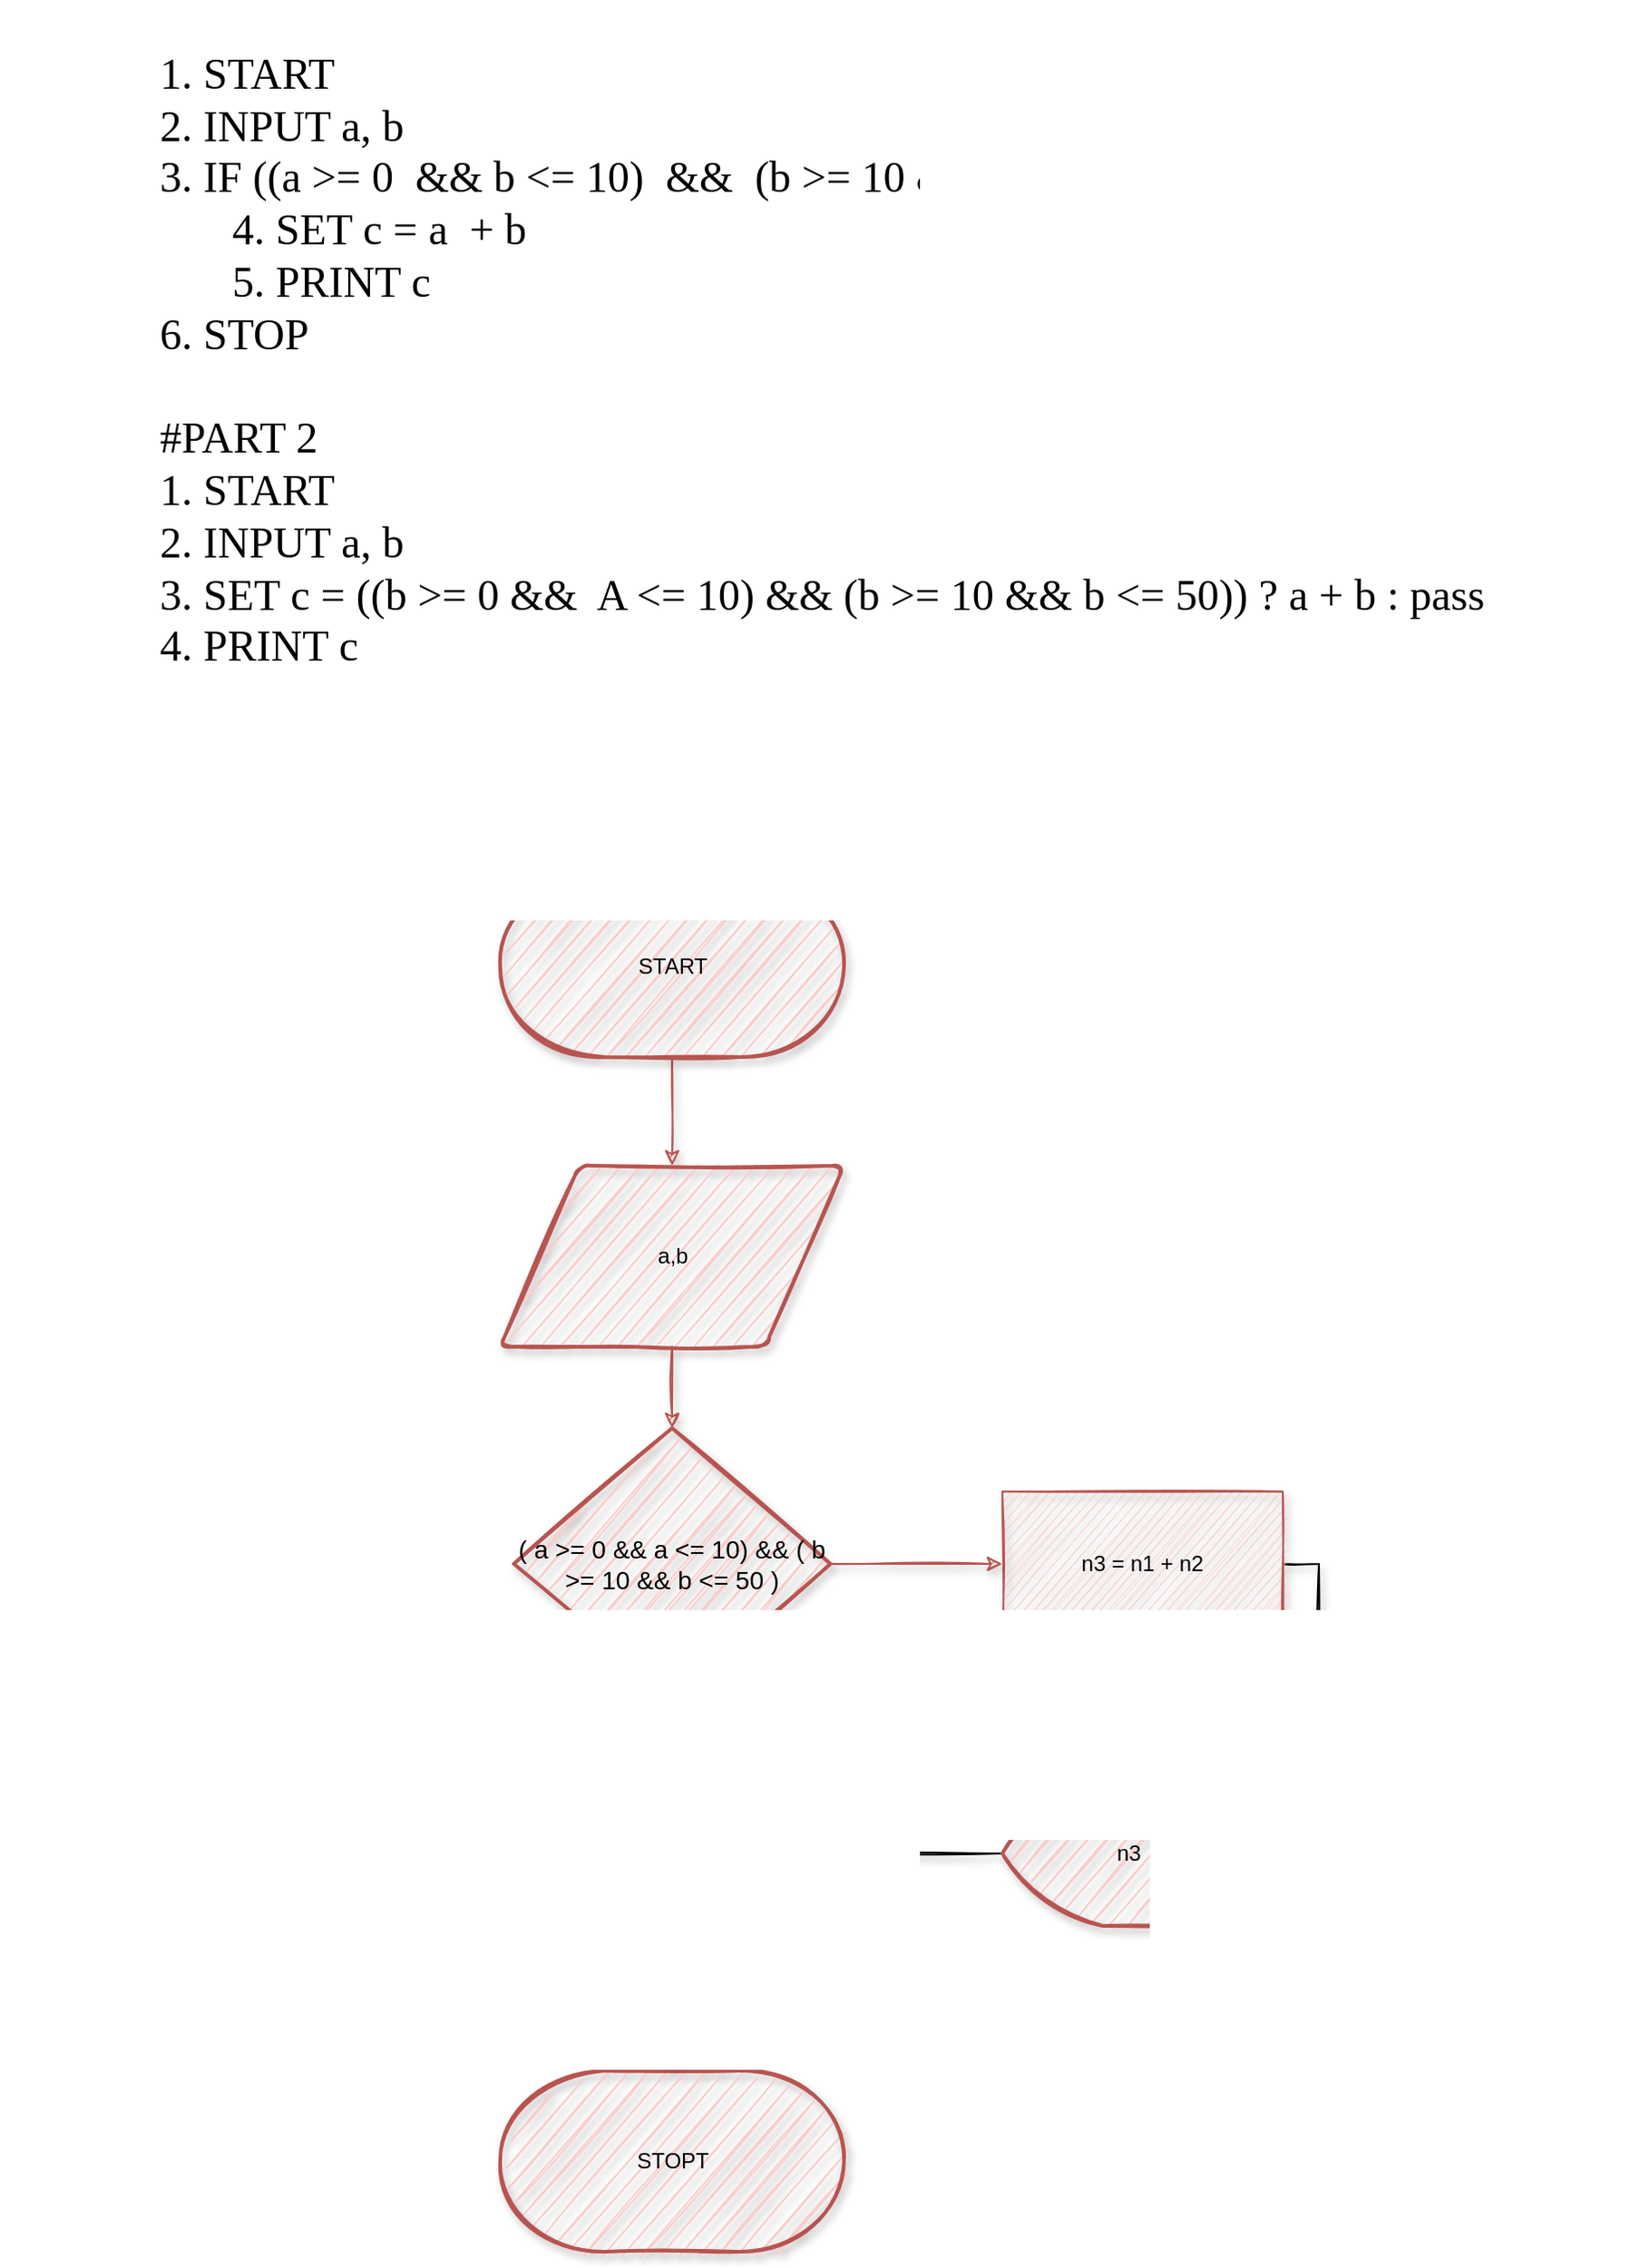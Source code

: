 <mxfile version="13.6.2" type="github">
  <diagram id="pGx5AdT3UYkQI-FQj58n" name="Page-1">
    <mxGraphModel dx="1865" dy="1749" grid="1" gridSize="10" guides="1" tooltips="1" connect="1" arrows="1" fold="1" page="1" pageScale="1" pageWidth="827" pageHeight="1169" math="0" shadow="0">
      <root>
        <mxCell id="0" />
        <mxCell id="1" parent="0" />
        <mxCell id="hgjF582KHL1LKC2YwlZ6-16" style="edgeStyle=orthogonalEdgeStyle;rounded=0;orthogonalLoop=1;jettySize=auto;html=1;exitX=0.5;exitY=1;exitDx=0;exitDy=0;exitPerimeter=0;entryX=0.5;entryY=0;entryDx=0;entryDy=0;fillColor=#f8cecc;strokeColor=#b85450;sketch=1;shadow=1;" edge="1" parent="1" source="hgjF582KHL1LKC2YwlZ6-2" target="hgjF582KHL1LKC2YwlZ6-5">
          <mxGeometry relative="1" as="geometry" />
        </mxCell>
        <mxCell id="hgjF582KHL1LKC2YwlZ6-2" value="START" style="strokeWidth=2;html=1;shape=mxgraph.flowchart.terminator;whiteSpace=wrap;fillColor=#f8cecc;strokeColor=#b85450;sketch=1;shadow=1;" vertex="1" parent="1">
          <mxGeometry x="242.5" y="-70" width="190" height="100" as="geometry" />
        </mxCell>
        <mxCell id="hgjF582KHL1LKC2YwlZ6-3" value="STOPT" style="strokeWidth=2;html=1;shape=mxgraph.flowchart.terminator;whiteSpace=wrap;fillColor=#f8cecc;strokeColor=#b85450;sketch=1;shadow=1;" vertex="1" parent="1">
          <mxGeometry x="242.5" y="590" width="190" height="100" as="geometry" />
        </mxCell>
        <mxCell id="hgjF582KHL1LKC2YwlZ6-17" style="edgeStyle=orthogonalEdgeStyle;rounded=0;orthogonalLoop=1;jettySize=auto;html=1;exitX=0.5;exitY=1;exitDx=0;exitDy=0;entryX=0.5;entryY=0;entryDx=0;entryDy=0;entryPerimeter=0;fillColor=#f8cecc;strokeColor=#b85450;sketch=1;shadow=1;" edge="1" parent="1" source="hgjF582KHL1LKC2YwlZ6-5" target="hgjF582KHL1LKC2YwlZ6-13">
          <mxGeometry relative="1" as="geometry" />
        </mxCell>
        <mxCell id="hgjF582KHL1LKC2YwlZ6-5" value="a,b" style="shape=parallelogram;html=1;strokeWidth=2;perimeter=parallelogramPerimeter;whiteSpace=wrap;rounded=1;arcSize=12;size=0.23;fillColor=#f8cecc;strokeColor=#b85450;sketch=1;shadow=1;" vertex="1" parent="1">
          <mxGeometry x="242.5" y="90" width="190" height="100" as="geometry" />
        </mxCell>
        <mxCell id="hgjF582KHL1LKC2YwlZ6-28" style="edgeStyle=orthogonalEdgeStyle;rounded=0;sketch=1;orthogonalLoop=1;jettySize=auto;html=1;exitX=1;exitY=0.5;exitDx=0;exitDy=0;entryX=0.997;entryY=0.65;entryDx=0;entryDy=0;entryPerimeter=0;shadow=1;" edge="1" parent="1" source="hgjF582KHL1LKC2YwlZ6-12" target="hgjF582KHL1LKC2YwlZ6-25">
          <mxGeometry relative="1" as="geometry" />
        </mxCell>
        <mxCell id="hgjF582KHL1LKC2YwlZ6-12" value="n3 = n1 + n2" style="rounded=0;whiteSpace=wrap;html=1;fillColor=#f8cecc;strokeColor=#b85450;sketch=1;shadow=1;" vertex="1" parent="1">
          <mxGeometry x="520" y="270" width="155" height="80" as="geometry" />
        </mxCell>
        <mxCell id="hgjF582KHL1LKC2YwlZ6-18" style="edgeStyle=orthogonalEdgeStyle;rounded=0;orthogonalLoop=1;jettySize=auto;html=1;exitX=1;exitY=0.5;exitDx=0;exitDy=0;exitPerimeter=0;entryX=0;entryY=0.5;entryDx=0;entryDy=0;fillColor=#f8cecc;strokeColor=#b85450;sketch=1;shadow=1;" edge="1" parent="1" source="hgjF582KHL1LKC2YwlZ6-13" target="hgjF582KHL1LKC2YwlZ6-12">
          <mxGeometry relative="1" as="geometry" />
        </mxCell>
        <mxCell id="hgjF582KHL1LKC2YwlZ6-20" style="edgeStyle=orthogonalEdgeStyle;rounded=0;orthogonalLoop=1;jettySize=auto;html=1;exitX=0.5;exitY=1;exitDx=0;exitDy=0;exitPerimeter=0;entryX=0.5;entryY=0;entryDx=0;entryDy=0;fillColor=#f8cecc;strokeColor=#b85450;sketch=1;shadow=1;" edge="1" parent="1" source="hgjF582KHL1LKC2YwlZ6-13" target="hgjF582KHL1LKC2YwlZ6-15">
          <mxGeometry relative="1" as="geometry" />
        </mxCell>
        <mxCell id="hgjF582KHL1LKC2YwlZ6-13" value="&lt;font style=&quot;font-size: 14px&quot;&gt;( a &amp;gt;= 0 &amp;amp;&amp;amp; a &amp;lt;= 10) &amp;amp;&amp;amp; ( b &amp;gt;= 10 &amp;amp;&amp;amp; b &amp;lt;= 50 )&lt;/font&gt;" style="strokeWidth=2;html=1;shape=mxgraph.flowchart.decision;whiteSpace=wrap;fillColor=#f8cecc;strokeColor=#b85450;sketch=1;shadow=1;" vertex="1" parent="1">
          <mxGeometry x="250" y="235" width="175" height="150" as="geometry" />
        </mxCell>
        <mxCell id="hgjF582KHL1LKC2YwlZ6-22" style="edgeStyle=orthogonalEdgeStyle;rounded=0;orthogonalLoop=1;jettySize=auto;html=1;exitX=0.5;exitY=1;exitDx=0;exitDy=0;entryX=0.5;entryY=0;entryDx=0;entryDy=0;entryPerimeter=0;fillColor=#f8cecc;strokeColor=#b85450;sketch=1;shadow=1;" edge="1" parent="1" source="hgjF582KHL1LKC2YwlZ6-15" target="hgjF582KHL1LKC2YwlZ6-3">
          <mxGeometry relative="1" as="geometry" />
        </mxCell>
        <mxCell id="hgjF582KHL1LKC2YwlZ6-15" value="" style="ellipse;whiteSpace=wrap;html=1;aspect=fixed;fillColor=#f8cecc;strokeColor=#b85450;sketch=1;shadow=1;" vertex="1" parent="1">
          <mxGeometry x="297.5" y="430" width="80" height="80" as="geometry" />
        </mxCell>
        <mxCell id="hgjF582KHL1LKC2YwlZ6-24" value="&lt;div style=&quot;text-align: left ; font-size: 24px&quot;&gt;&lt;font style=&quot;font-size: 24px&quot; face=&quot;Comic Sans MS&quot;&gt;1. START&lt;/font&gt;&lt;/div&gt;&lt;div style=&quot;text-align: left ; font-size: 24px&quot;&gt;&lt;span&gt;&lt;font style=&quot;font-size: 24px&quot; face=&quot;Comic Sans MS&quot;&gt;2. INPUT a, b&lt;/font&gt;&lt;/span&gt;&lt;/div&gt;&lt;div style=&quot;text-align: left ; font-size: 24px&quot;&gt;&lt;span&gt;&lt;font style=&quot;font-size: 24px&quot; face=&quot;Comic Sans MS&quot;&gt;3. IF ((a &amp;gt;= 0&amp;nbsp; &amp;amp;&amp;amp; b &amp;lt;= 10)&amp;nbsp; &amp;amp;&amp;amp;&amp;nbsp; (b &amp;gt;= 10 &amp;amp;&amp;amp; b &amp;lt; = 50))&amp;nbsp;&lt;/font&gt;&lt;/span&gt;&lt;/div&gt;&lt;blockquote style=&quot;margin: 0px 0px 0px 40px ; border: none ; padding: 0px ; font-size: 24px&quot;&gt;&lt;div style=&quot;text-align: left&quot;&gt;&lt;span&gt;&lt;font style=&quot;font-size: 24px&quot; face=&quot;Comic Sans MS&quot;&gt;4. SET c = a&amp;nbsp; + b&lt;/font&gt;&lt;/span&gt;&lt;/div&gt;&lt;/blockquote&gt;&lt;blockquote style=&quot;margin: 0px 0px 0px 40px ; border: none ; padding: 0px ; font-size: 24px&quot;&gt;&lt;div style=&quot;text-align: left&quot;&gt;&lt;span&gt;&lt;font style=&quot;font-size: 24px&quot; face=&quot;Comic Sans MS&quot;&gt;5. PRINT c&lt;/font&gt;&lt;/span&gt;&lt;/div&gt;&lt;/blockquote&gt;&lt;div style=&quot;text-align: left ; font-size: 24px&quot;&gt;&lt;font style=&quot;font-size: 24px&quot; face=&quot;Comic Sans MS&quot;&gt;6. STOP&lt;/font&gt;&lt;/div&gt;&lt;div style=&quot;text-align: left ; font-size: 24px&quot;&gt;&lt;font style=&quot;font-size: 24px&quot; face=&quot;Comic Sans MS&quot;&gt;&lt;br&gt;&lt;/font&gt;&lt;/div&gt;&lt;div style=&quot;text-align: left ; font-size: 24px&quot;&gt;&lt;font style=&quot;font-size: 24px&quot; face=&quot;Comic Sans MS&quot;&gt;#PART 2&lt;/font&gt;&lt;/div&gt;&lt;div style=&quot;text-align: left ; font-size: 24px&quot;&gt;&lt;font style=&quot;font-size: 24px&quot; face=&quot;Comic Sans MS&quot;&gt;1. START&lt;/font&gt;&lt;/div&gt;&lt;div style=&quot;text-align: left ; font-size: 24px&quot;&gt;&lt;font style=&quot;font-size: 24px&quot; face=&quot;Comic Sans MS&quot;&gt;2. INPUT a, b&lt;/font&gt;&lt;/div&gt;&lt;div style=&quot;text-align: left ; font-size: 24px&quot;&gt;&lt;font style=&quot;font-size: 24px&quot; face=&quot;Comic Sans MS&quot;&gt;3. SET c = ((b &amp;gt;= 0 &amp;amp;&amp;amp;&amp;nbsp; A &amp;lt;= 10) &amp;amp;&amp;amp; (b &amp;gt;= 10 &amp;amp;&amp;amp; b &amp;lt;= 50)) ? a + b : pass&lt;/font&gt;&lt;/div&gt;&lt;div style=&quot;text-align: left ; font-size: 24px&quot;&gt;&lt;font style=&quot;font-size: 24px&quot; face=&quot;Comic Sans MS&quot;&gt;4. PRINT c&lt;/font&gt;&lt;/div&gt;" style="text;html=1;strokeColor=none;fillColor=none;align=center;verticalAlign=middle;whiteSpace=wrap;rounded=0;shadow=1;" vertex="1" parent="1">
          <mxGeometry x="-30" y="-550" width="901" height="390" as="geometry" />
        </mxCell>
        <mxCell id="hgjF582KHL1LKC2YwlZ6-29" style="edgeStyle=orthogonalEdgeStyle;rounded=0;sketch=1;orthogonalLoop=1;jettySize=auto;html=1;exitX=0;exitY=0.5;exitDx=0;exitDy=0;exitPerimeter=0;entryX=1;entryY=0.5;entryDx=0;entryDy=0;shadow=1;" edge="1" parent="1" source="hgjF582KHL1LKC2YwlZ6-25" target="hgjF582KHL1LKC2YwlZ6-15">
          <mxGeometry relative="1" as="geometry" />
        </mxCell>
        <mxCell id="hgjF582KHL1LKC2YwlZ6-25" value="n3" style="strokeWidth=2;html=1;shape=mxgraph.flowchart.display;whiteSpace=wrap;shadow=1;fillColor=#f8cecc;strokeColor=#b85450;sketch=1;" vertex="1" parent="1">
          <mxGeometry x="520" y="430" width="140" height="80" as="geometry" />
        </mxCell>
      </root>
    </mxGraphModel>
  </diagram>
</mxfile>
